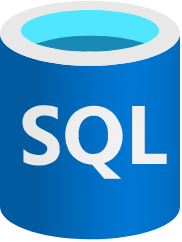 <mxfile version="17.4.0" type="github">
  <diagram id="bTU2S23gX0W00nSwRtuq" name="Page-1">
    <mxGraphModel dx="1350" dy="913" grid="1" gridSize="10" guides="1" tooltips="1" connect="1" arrows="1" fold="1" page="1" pageScale="1" pageWidth="850" pageHeight="1100" math="0" shadow="0">
      <root>
        <mxCell id="0" />
        <mxCell id="1" parent="0" />
        <mxCell id="NkBjdo7hyRLlcbkVP-sz-2" value="" style="aspect=fixed;html=1;points=[];align=center;image;fontSize=12;image=img/lib/azure2/databases/SQL_Database.svg;" vertex="1" parent="1">
          <mxGeometry x="180" y="240" width="90" height="120" as="geometry" />
        </mxCell>
      </root>
    </mxGraphModel>
  </diagram>
</mxfile>
